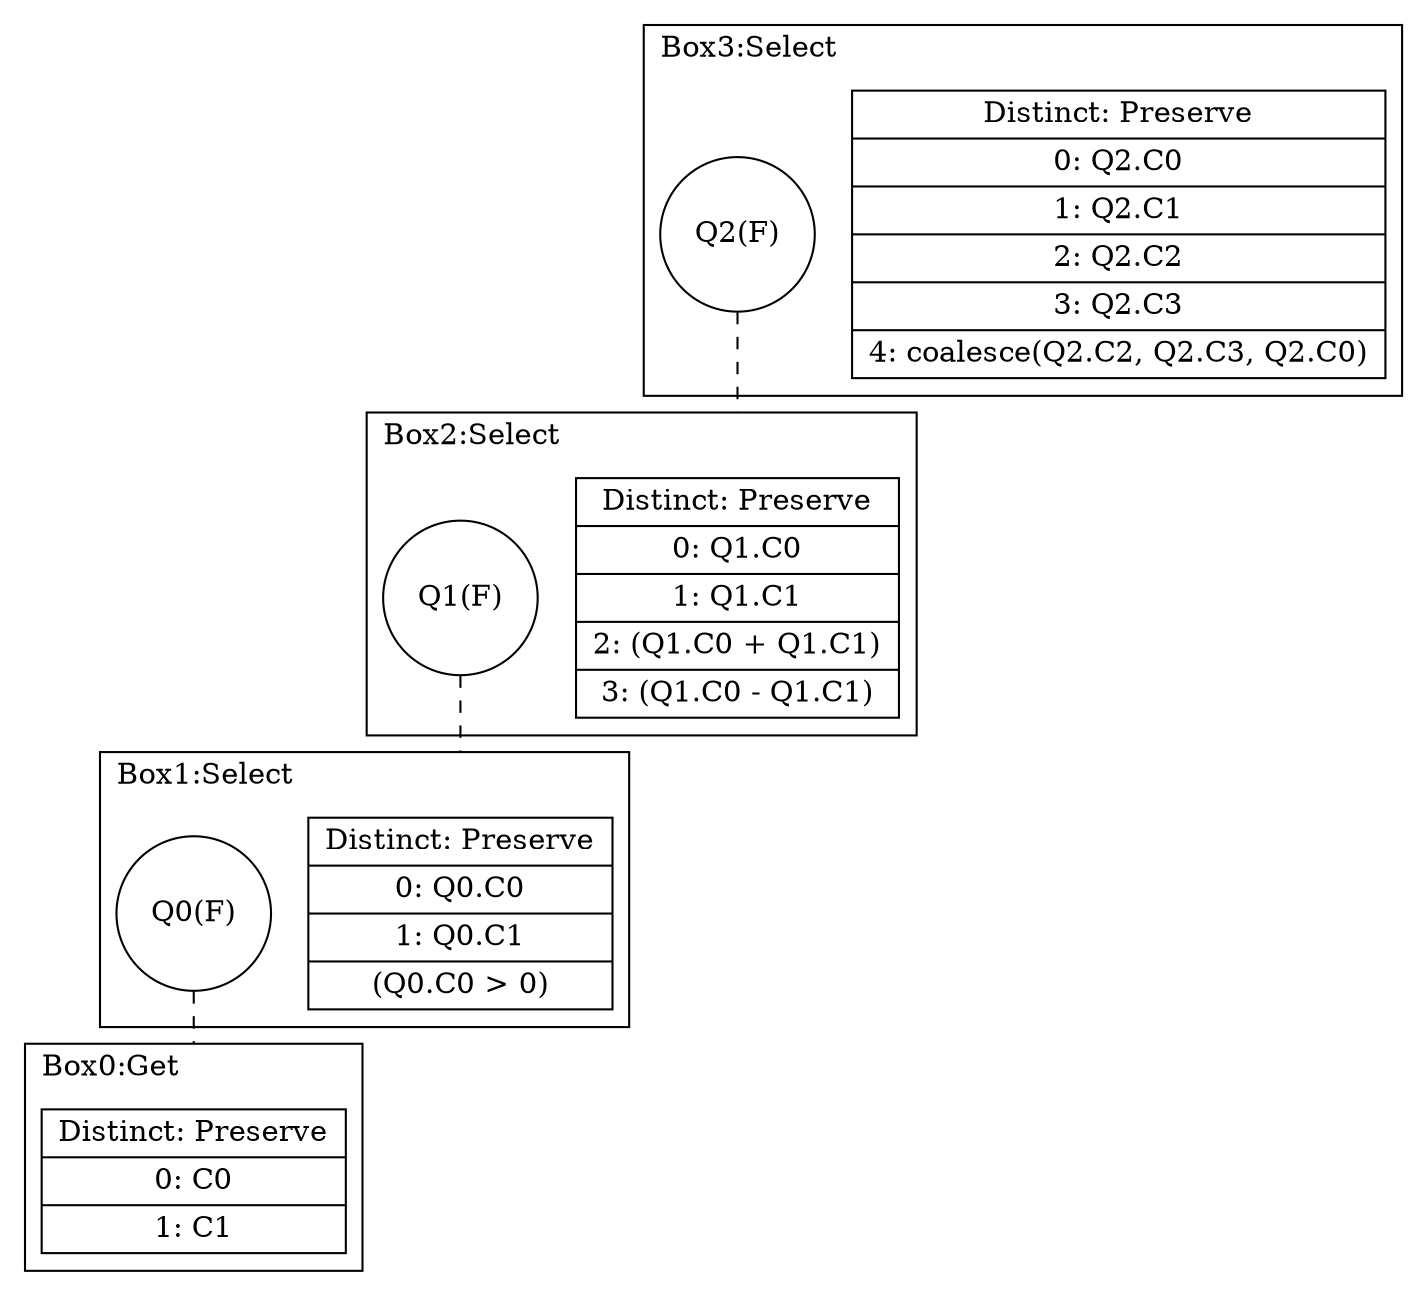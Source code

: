 digraph G {
    compound = true
    labeljust = l
    label = ""
    node [ shape = box ]
    subgraph cluster3 {
        label = "Box3:Select"
        boxhead3 [ shape = record, label = "{ Distinct: Preserve| 0: Q2.C0| 1: Q2.C1| 2: Q2.C2| 3: Q2.C3| 4: coalesce(Q2.C2, Q2.C3, Q2.C0) }" ]
        {
            rank = same
            node [ shape = circle ]
            Q2 [ label = "Q2(F)" ]
        }
    }
    subgraph cluster2 {
        label = "Box2:Select"
        boxhead2 [ shape = record, label = "{ Distinct: Preserve| 0: Q1.C0| 1: Q1.C1| 2: (Q1.C0 + Q1.C1)| 3: (Q1.C0 - Q1.C1) }" ]
        {
            rank = same
            node [ shape = circle ]
            Q1 [ label = "Q1(F)" ]
        }
    }
    subgraph cluster1 {
        label = "Box1:Select"
        boxhead1 [ shape = record, label = "{ Distinct: Preserve| 0: Q0.C0| 1: Q0.C1| (Q0.C0 \> 0) }" ]
        {
            rank = same
            node [ shape = circle ]
            Q0 [ label = "Q0(F)" ]
        }
    }
    subgraph cluster0 {
        label = "Box0:Get"
        boxhead0 [ shape = record, label = "{ Distinct: Preserve| 0: C0| 1: C1 }" ]
        {
            rank = same
        }
    }
    edge [ arrowhead = none, style = dashed ]
    Q2 -> boxhead2 [ lhead = cluster2 ]
    Q1 -> boxhead1 [ lhead = cluster1 ]
    Q0 -> boxhead0 [ lhead = cluster0 ]
}
